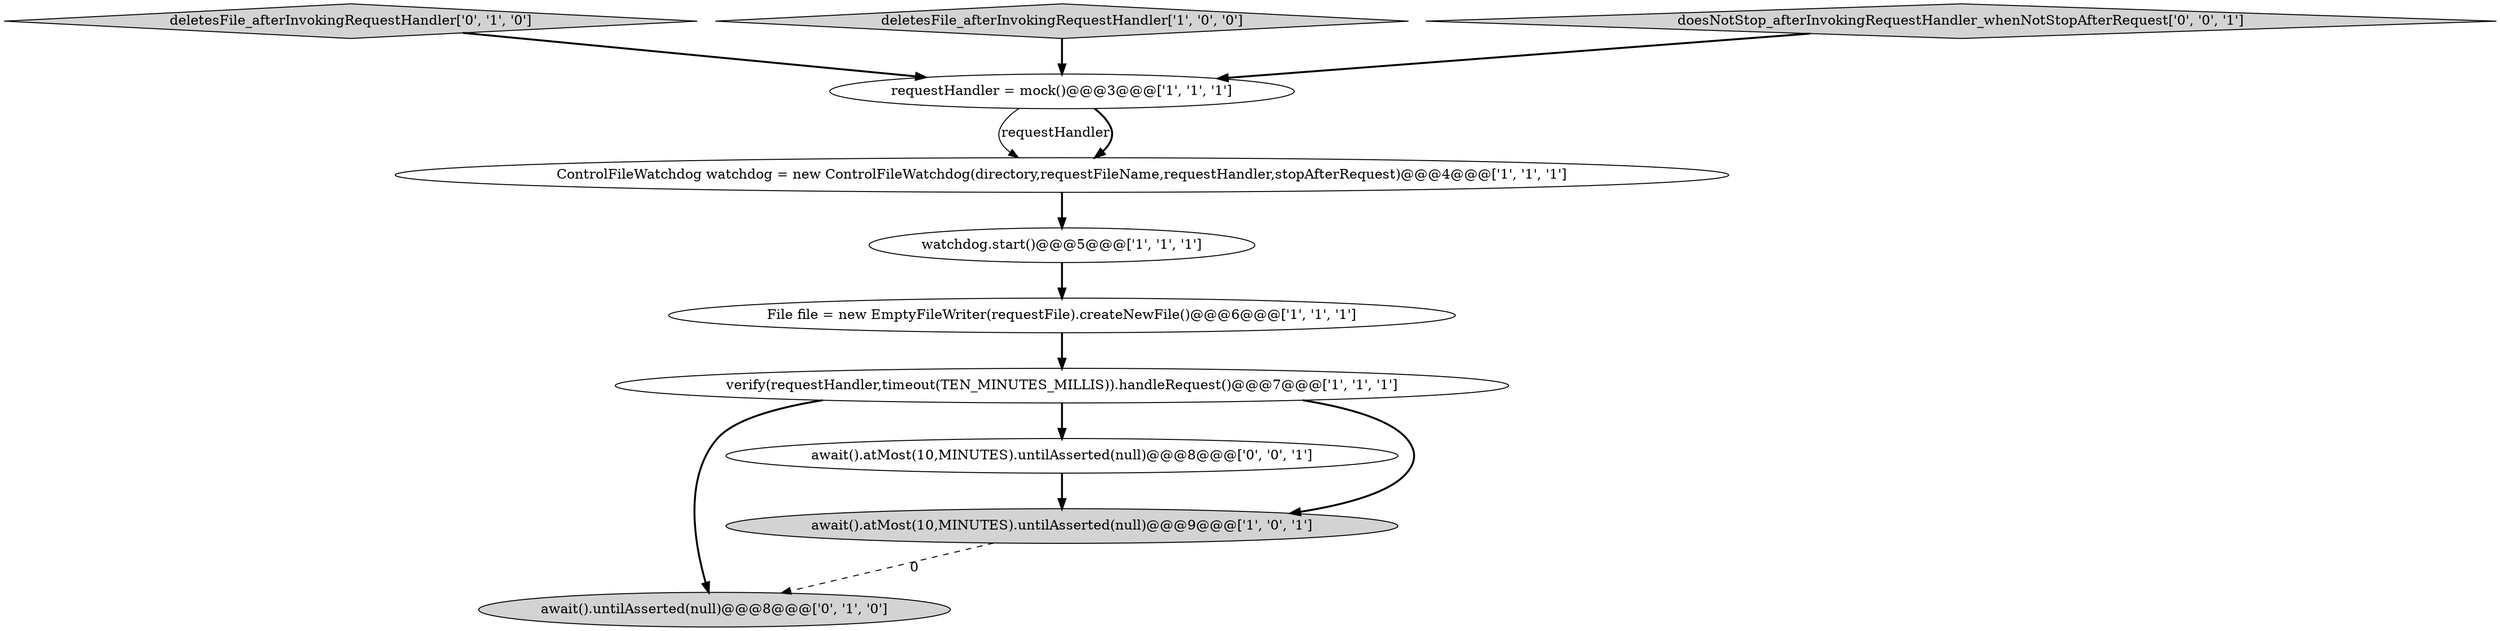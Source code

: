 digraph {
2 [style = filled, label = "requestHandler = mock()@@@3@@@['1', '1', '1']", fillcolor = white, shape = ellipse image = "AAA0AAABBB1BBB"];
7 [style = filled, label = "await().untilAsserted(null)@@@8@@@['0', '1', '0']", fillcolor = lightgray, shape = ellipse image = "AAA1AAABBB2BBB"];
10 [style = filled, label = "await().atMost(10,MINUTES).untilAsserted(null)@@@8@@@['0', '0', '1']", fillcolor = white, shape = ellipse image = "AAA0AAABBB3BBB"];
5 [style = filled, label = "File file = new EmptyFileWriter(requestFile).createNewFile()@@@6@@@['1', '1', '1']", fillcolor = white, shape = ellipse image = "AAA0AAABBB1BBB"];
8 [style = filled, label = "deletesFile_afterInvokingRequestHandler['0', '1', '0']", fillcolor = lightgray, shape = diamond image = "AAA0AAABBB2BBB"];
3 [style = filled, label = "ControlFileWatchdog watchdog = new ControlFileWatchdog(directory,requestFileName,requestHandler,stopAfterRequest)@@@4@@@['1', '1', '1']", fillcolor = white, shape = ellipse image = "AAA0AAABBB1BBB"];
1 [style = filled, label = "watchdog.start()@@@5@@@['1', '1', '1']", fillcolor = white, shape = ellipse image = "AAA0AAABBB1BBB"];
0 [style = filled, label = "verify(requestHandler,timeout(TEN_MINUTES_MILLIS)).handleRequest()@@@7@@@['1', '1', '1']", fillcolor = white, shape = ellipse image = "AAA0AAABBB1BBB"];
4 [style = filled, label = "await().atMost(10,MINUTES).untilAsserted(null)@@@9@@@['1', '0', '1']", fillcolor = lightgray, shape = ellipse image = "AAA0AAABBB1BBB"];
6 [style = filled, label = "deletesFile_afterInvokingRequestHandler['1', '0', '0']", fillcolor = lightgray, shape = diamond image = "AAA0AAABBB1BBB"];
9 [style = filled, label = "doesNotStop_afterInvokingRequestHandler_whenNotStopAfterRequest['0', '0', '1']", fillcolor = lightgray, shape = diamond image = "AAA0AAABBB3BBB"];
0->10 [style = bold, label=""];
9->2 [style = bold, label=""];
5->0 [style = bold, label=""];
8->2 [style = bold, label=""];
0->4 [style = bold, label=""];
4->7 [style = dashed, label="0"];
2->3 [style = solid, label="requestHandler"];
10->4 [style = bold, label=""];
6->2 [style = bold, label=""];
3->1 [style = bold, label=""];
0->7 [style = bold, label=""];
2->3 [style = bold, label=""];
1->5 [style = bold, label=""];
}

